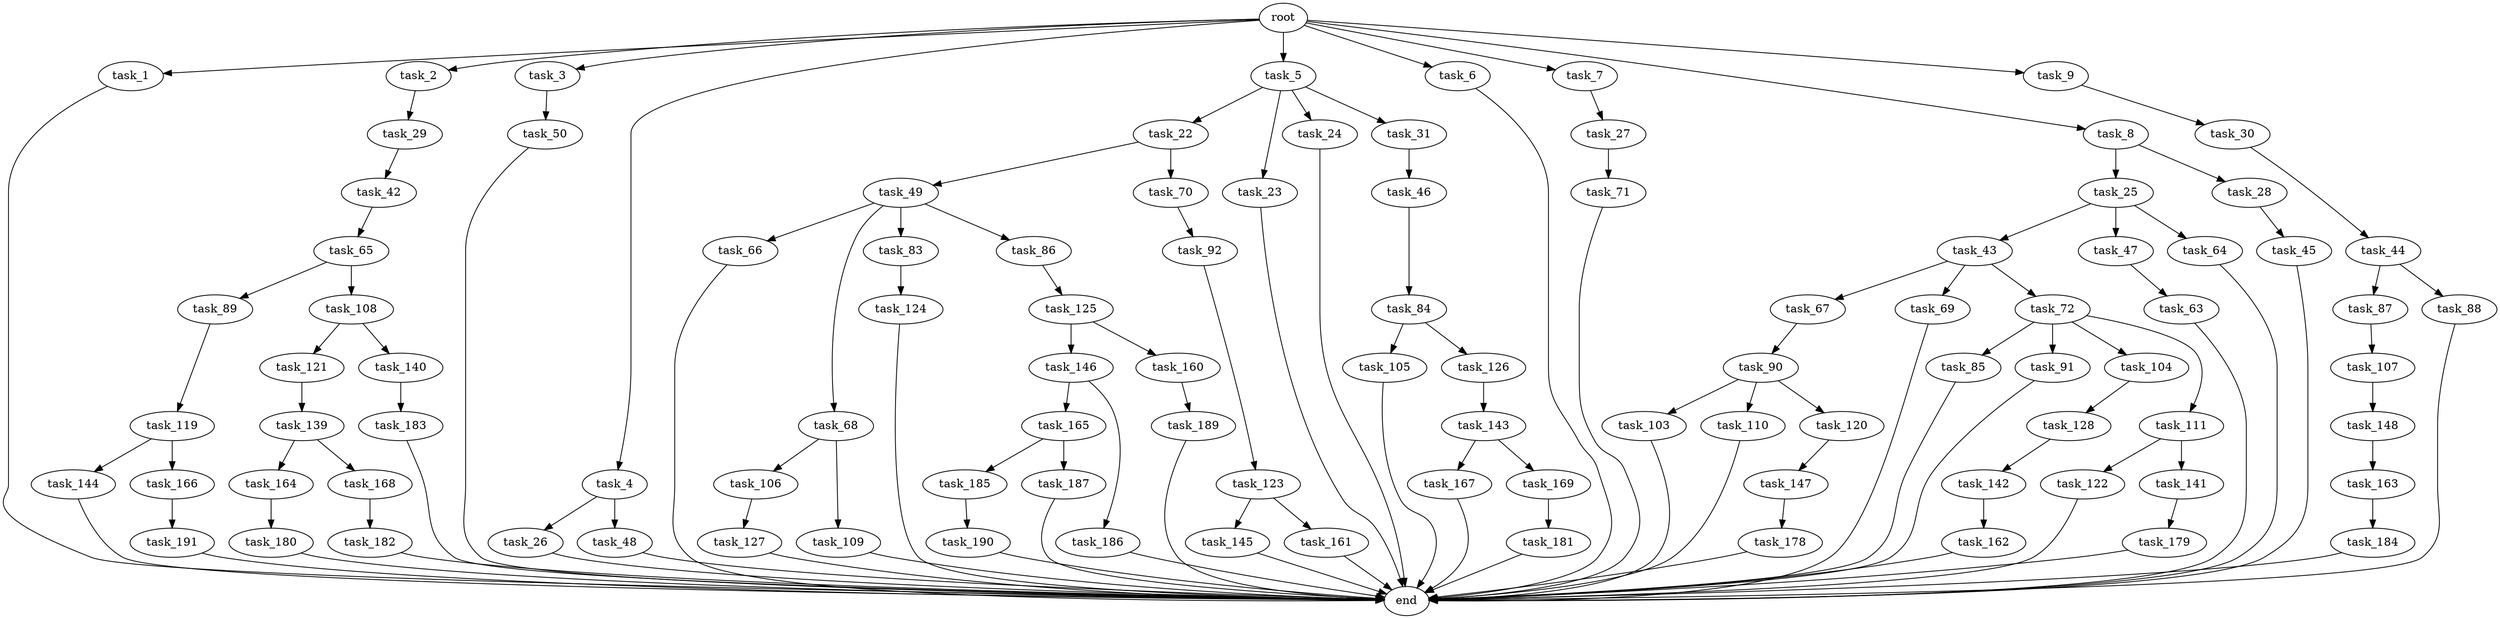 digraph G {
  root [size="0.000000"];
  task_1 [size="102.400000"];
  task_2 [size="102.400000"];
  task_3 [size="102.400000"];
  task_4 [size="102.400000"];
  task_5 [size="102.400000"];
  task_6 [size="102.400000"];
  task_7 [size="102.400000"];
  task_8 [size="102.400000"];
  task_9 [size="102.400000"];
  task_22 [size="54975581388.800003"];
  task_23 [size="54975581388.800003"];
  task_24 [size="54975581388.800003"];
  task_25 [size="69578470195.199997"];
  task_26 [size="69578470195.199997"];
  task_27 [size="30923764531.200001"];
  task_28 [size="69578470195.199997"];
  task_29 [size="7730941132.800000"];
  task_30 [size="30923764531.200001"];
  task_31 [size="54975581388.800003"];
  task_42 [size="69578470195.199997"];
  task_43 [size="69578470195.199997"];
  task_44 [size="21474836480.000000"];
  task_45 [size="7730941132.800000"];
  task_46 [size="85899345920.000000"];
  task_47 [size="69578470195.199997"];
  task_48 [size="69578470195.199997"];
  task_49 [size="7730941132.800000"];
  task_50 [size="85899345920.000000"];
  task_63 [size="54975581388.800003"];
  task_64 [size="69578470195.199997"];
  task_65 [size="7730941132.800000"];
  task_66 [size="42090679500.800003"];
  task_67 [size="69578470195.199997"];
  task_68 [size="42090679500.800003"];
  task_69 [size="69578470195.199997"];
  task_70 [size="7730941132.800000"];
  task_71 [size="3435973836.800000"];
  task_72 [size="69578470195.199997"];
  task_83 [size="42090679500.800003"];
  task_84 [size="54975581388.800003"];
  task_85 [size="30923764531.200001"];
  task_86 [size="42090679500.800003"];
  task_87 [size="13743895347.200001"];
  task_88 [size="13743895347.200001"];
  task_89 [size="30923764531.200001"];
  task_90 [size="13743895347.200001"];
  task_91 [size="30923764531.200001"];
  task_92 [size="13743895347.200001"];
  task_103 [size="54975581388.800003"];
  task_104 [size="30923764531.200001"];
  task_105 [size="54975581388.800003"];
  task_106 [size="85899345920.000000"];
  task_107 [size="3435973836.800000"];
  task_108 [size="30923764531.200001"];
  task_109 [size="85899345920.000000"];
  task_110 [size="54975581388.800003"];
  task_111 [size="30923764531.200001"];
  task_119 [size="3435973836.800000"];
  task_120 [size="54975581388.800003"];
  task_121 [size="69578470195.199997"];
  task_122 [size="21474836480.000000"];
  task_123 [size="54975581388.800003"];
  task_124 [size="3435973836.800000"];
  task_125 [size="3435973836.800000"];
  task_126 [size="54975581388.800003"];
  task_127 [size="30923764531.200001"];
  task_128 [size="85899345920.000000"];
  task_139 [size="13743895347.200001"];
  task_140 [size="69578470195.199997"];
  task_141 [size="21474836480.000000"];
  task_142 [size="13743895347.200001"];
  task_143 [size="3435973836.800000"];
  task_144 [size="42090679500.800003"];
  task_145 [size="7730941132.800000"];
  task_146 [size="3435973836.800000"];
  task_147 [size="42090679500.800003"];
  task_148 [size="3435973836.800000"];
  task_160 [size="3435973836.800000"];
  task_161 [size="7730941132.800000"];
  task_162 [size="85899345920.000000"];
  task_163 [size="42090679500.800003"];
  task_164 [size="7730941132.800000"];
  task_165 [size="21474836480.000000"];
  task_166 [size="42090679500.800003"];
  task_167 [size="30923764531.200001"];
  task_168 [size="7730941132.800000"];
  task_169 [size="30923764531.200001"];
  task_178 [size="30923764531.200001"];
  task_179 [size="7730941132.800000"];
  task_180 [size="7730941132.800000"];
  task_181 [size="54975581388.800003"];
  task_182 [size="13743895347.200001"];
  task_183 [size="85899345920.000000"];
  task_184 [size="7730941132.800000"];
  task_185 [size="13743895347.200001"];
  task_186 [size="21474836480.000000"];
  task_187 [size="13743895347.200001"];
  task_189 [size="42090679500.800003"];
  task_190 [size="85899345920.000000"];
  task_191 [size="69578470195.199997"];
  end [size="0.000000"];

  root -> task_1 [size="1.000000"];
  root -> task_2 [size="1.000000"];
  root -> task_3 [size="1.000000"];
  root -> task_4 [size="1.000000"];
  root -> task_5 [size="1.000000"];
  root -> task_6 [size="1.000000"];
  root -> task_7 [size="1.000000"];
  root -> task_8 [size="1.000000"];
  root -> task_9 [size="1.000000"];
  task_1 -> end [size="1.000000"];
  task_2 -> task_29 [size="75497472.000000"];
  task_3 -> task_50 [size="838860800.000000"];
  task_4 -> task_26 [size="679477248.000000"];
  task_4 -> task_48 [size="679477248.000000"];
  task_5 -> task_22 [size="536870912.000000"];
  task_5 -> task_23 [size="536870912.000000"];
  task_5 -> task_24 [size="536870912.000000"];
  task_5 -> task_31 [size="536870912.000000"];
  task_6 -> end [size="1.000000"];
  task_7 -> task_27 [size="301989888.000000"];
  task_8 -> task_25 [size="679477248.000000"];
  task_8 -> task_28 [size="679477248.000000"];
  task_9 -> task_30 [size="301989888.000000"];
  task_22 -> task_49 [size="75497472.000000"];
  task_22 -> task_70 [size="75497472.000000"];
  task_23 -> end [size="1.000000"];
  task_24 -> end [size="1.000000"];
  task_25 -> task_43 [size="679477248.000000"];
  task_25 -> task_47 [size="679477248.000000"];
  task_25 -> task_64 [size="679477248.000000"];
  task_26 -> end [size="1.000000"];
  task_27 -> task_71 [size="33554432.000000"];
  task_28 -> task_45 [size="75497472.000000"];
  task_29 -> task_42 [size="679477248.000000"];
  task_30 -> task_44 [size="209715200.000000"];
  task_31 -> task_46 [size="838860800.000000"];
  task_42 -> task_65 [size="75497472.000000"];
  task_43 -> task_67 [size="679477248.000000"];
  task_43 -> task_69 [size="679477248.000000"];
  task_43 -> task_72 [size="679477248.000000"];
  task_44 -> task_87 [size="134217728.000000"];
  task_44 -> task_88 [size="134217728.000000"];
  task_45 -> end [size="1.000000"];
  task_46 -> task_84 [size="536870912.000000"];
  task_47 -> task_63 [size="536870912.000000"];
  task_48 -> end [size="1.000000"];
  task_49 -> task_66 [size="411041792.000000"];
  task_49 -> task_68 [size="411041792.000000"];
  task_49 -> task_83 [size="411041792.000000"];
  task_49 -> task_86 [size="411041792.000000"];
  task_50 -> end [size="1.000000"];
  task_63 -> end [size="1.000000"];
  task_64 -> end [size="1.000000"];
  task_65 -> task_89 [size="301989888.000000"];
  task_65 -> task_108 [size="301989888.000000"];
  task_66 -> end [size="1.000000"];
  task_67 -> task_90 [size="134217728.000000"];
  task_68 -> task_106 [size="838860800.000000"];
  task_68 -> task_109 [size="838860800.000000"];
  task_69 -> end [size="1.000000"];
  task_70 -> task_92 [size="134217728.000000"];
  task_71 -> end [size="1.000000"];
  task_72 -> task_85 [size="301989888.000000"];
  task_72 -> task_91 [size="301989888.000000"];
  task_72 -> task_104 [size="301989888.000000"];
  task_72 -> task_111 [size="301989888.000000"];
  task_83 -> task_124 [size="33554432.000000"];
  task_84 -> task_105 [size="536870912.000000"];
  task_84 -> task_126 [size="536870912.000000"];
  task_85 -> end [size="1.000000"];
  task_86 -> task_125 [size="33554432.000000"];
  task_87 -> task_107 [size="33554432.000000"];
  task_88 -> end [size="1.000000"];
  task_89 -> task_119 [size="33554432.000000"];
  task_90 -> task_103 [size="536870912.000000"];
  task_90 -> task_110 [size="536870912.000000"];
  task_90 -> task_120 [size="536870912.000000"];
  task_91 -> end [size="1.000000"];
  task_92 -> task_123 [size="536870912.000000"];
  task_103 -> end [size="1.000000"];
  task_104 -> task_128 [size="838860800.000000"];
  task_105 -> end [size="1.000000"];
  task_106 -> task_127 [size="301989888.000000"];
  task_107 -> task_148 [size="33554432.000000"];
  task_108 -> task_121 [size="679477248.000000"];
  task_108 -> task_140 [size="679477248.000000"];
  task_109 -> end [size="1.000000"];
  task_110 -> end [size="1.000000"];
  task_111 -> task_122 [size="209715200.000000"];
  task_111 -> task_141 [size="209715200.000000"];
  task_119 -> task_144 [size="411041792.000000"];
  task_119 -> task_166 [size="411041792.000000"];
  task_120 -> task_147 [size="411041792.000000"];
  task_121 -> task_139 [size="134217728.000000"];
  task_122 -> end [size="1.000000"];
  task_123 -> task_145 [size="75497472.000000"];
  task_123 -> task_161 [size="75497472.000000"];
  task_124 -> end [size="1.000000"];
  task_125 -> task_146 [size="33554432.000000"];
  task_125 -> task_160 [size="33554432.000000"];
  task_126 -> task_143 [size="33554432.000000"];
  task_127 -> end [size="1.000000"];
  task_128 -> task_142 [size="134217728.000000"];
  task_139 -> task_164 [size="75497472.000000"];
  task_139 -> task_168 [size="75497472.000000"];
  task_140 -> task_183 [size="838860800.000000"];
  task_141 -> task_179 [size="75497472.000000"];
  task_142 -> task_162 [size="838860800.000000"];
  task_143 -> task_167 [size="301989888.000000"];
  task_143 -> task_169 [size="301989888.000000"];
  task_144 -> end [size="1.000000"];
  task_145 -> end [size="1.000000"];
  task_146 -> task_165 [size="209715200.000000"];
  task_146 -> task_186 [size="209715200.000000"];
  task_147 -> task_178 [size="301989888.000000"];
  task_148 -> task_163 [size="411041792.000000"];
  task_160 -> task_189 [size="411041792.000000"];
  task_161 -> end [size="1.000000"];
  task_162 -> end [size="1.000000"];
  task_163 -> task_184 [size="75497472.000000"];
  task_164 -> task_180 [size="75497472.000000"];
  task_165 -> task_185 [size="134217728.000000"];
  task_165 -> task_187 [size="134217728.000000"];
  task_166 -> task_191 [size="679477248.000000"];
  task_167 -> end [size="1.000000"];
  task_168 -> task_182 [size="134217728.000000"];
  task_169 -> task_181 [size="536870912.000000"];
  task_178 -> end [size="1.000000"];
  task_179 -> end [size="1.000000"];
  task_180 -> end [size="1.000000"];
  task_181 -> end [size="1.000000"];
  task_182 -> end [size="1.000000"];
  task_183 -> end [size="1.000000"];
  task_184 -> end [size="1.000000"];
  task_185 -> task_190 [size="838860800.000000"];
  task_186 -> end [size="1.000000"];
  task_187 -> end [size="1.000000"];
  task_189 -> end [size="1.000000"];
  task_190 -> end [size="1.000000"];
  task_191 -> end [size="1.000000"];
}
